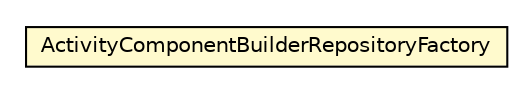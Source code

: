 #!/usr/local/bin/dot
#
# Class diagram 
# Generated by UMLGraph version 5.1 (http://www.umlgraph.org/)
#

digraph G {
	edge [fontname="Helvetica",fontsize=10,labelfontname="Helvetica",labelfontsize=10];
	node [fontname="Helvetica",fontsize=10,shape=plaintext];
	nodesep=0.25;
	ranksep=0.5;
	// org.androidtransfuse.analysis.repository.ActivityComponentBuilderRepositoryFactory
	c27940 [label=<<table title="org.androidtransfuse.analysis.repository.ActivityComponentBuilderRepositoryFactory" border="0" cellborder="1" cellspacing="0" cellpadding="2" port="p" bgcolor="lemonChiffon" href="./ActivityComponentBuilderRepositoryFactory.html">
		<tr><td><table border="0" cellspacing="0" cellpadding="1">
<tr><td align="center" balign="center"> ActivityComponentBuilderRepositoryFactory </td></tr>
		</table></td></tr>
		</table>>, fontname="Helvetica", fontcolor="black", fontsize=10.0];
}

